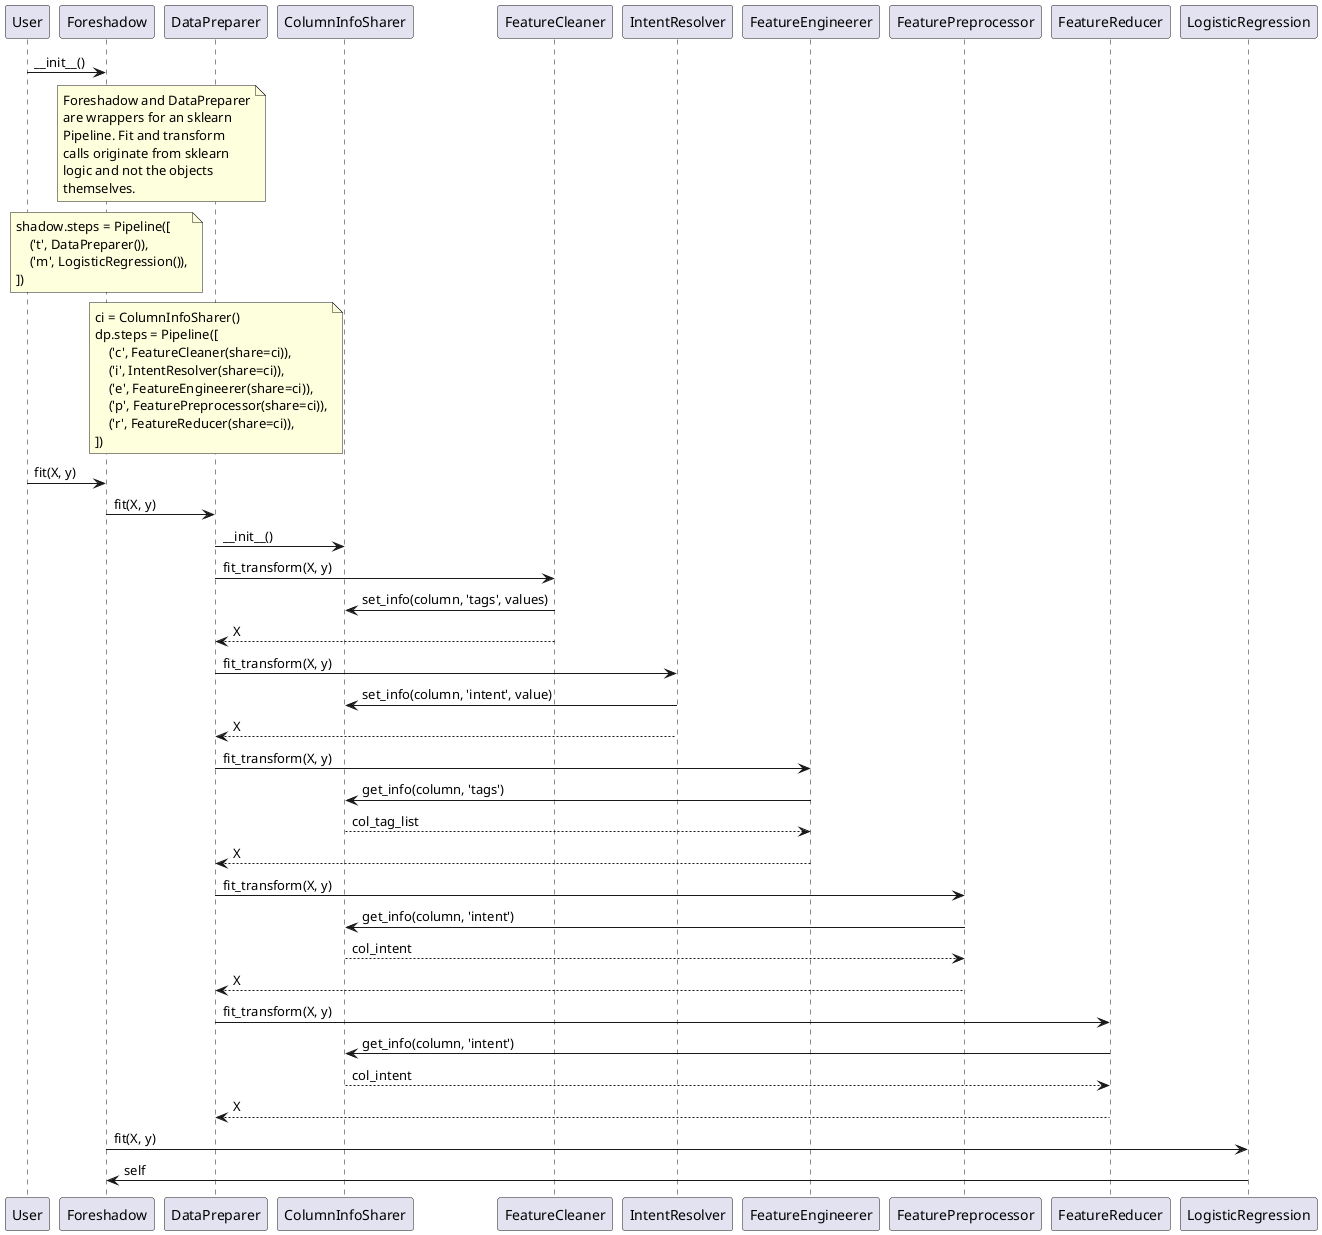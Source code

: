 @startuml

skinparam Shadowing false

participant User

User -> Foreshadow: ~__init__()

note over Foreshadow, DataPreparer
    Foreshadow and DataPreparer
    are wrappers for an sklearn
    Pipeline. Fit and transform
    calls originate from sklearn
    logic and not the objects
    themselves.
end note

note over Foreshadow
    shadow.steps = Pipeline([
        ('t', DataPreparer()),
        ('m', LogisticRegression()),
    ])
end note

note over DataPreparer
    ci = ColumnInfoSharer()
    dp.steps = Pipeline([
        ('c', FeatureCleaner(share=ci)),
        ('i', IntentResolver(share=ci)),
        ('e', FeatureEngineerer(share=ci)),
        ('p', FeaturePreprocessor(share=ci)),
        ('r', FeatureReducer(share=ci)),
    ])
end note

User -> Foreshadow: fit(X, y)
Foreshadow -> DataPreparer: fit(X, y)

DataPreparer -> ColumnInfoSharer: ~__init__()

DataPreparer -> FeatureCleaner: fit_transform(X, y)
FeatureCleaner -> ColumnInfoSharer: set_info(column, 'tags', values)
FeatureCleaner --> DataPreparer: X

DataPreparer -> IntentResolver: fit_transform(X, y)
IntentResolver -> ColumnInfoSharer: set_info(column, 'intent', value)
IntentResolver --> DataPreparer: X

DataPreparer -> FeatureEngineerer: fit_transform(X, y)
FeatureEngineerer -> ColumnInfoSharer: get_info(column, 'tags')
return col_tag_list
FeatureEngineerer --> DataPreparer: X

DataPreparer -> FeaturePreprocessor: fit_transform(X, y)
FeaturePreprocessor -> ColumnInfoSharer: get_info(column, 'intent')
return col_intent
FeaturePreprocessor --> DataPreparer: X

DataPreparer -> FeatureReducer: fit_transform(X, y)
FeatureReducer -> ColumnInfoSharer: get_info(column, 'intent')
return col_intent
FeatureReducer --> DataPreparer: X

Foreshadow -> LogisticRegression: fit(X, y)

LogisticRegression -> Foreshadow: self

@enduml